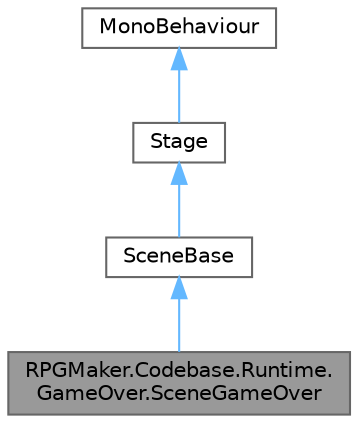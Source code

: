digraph "RPGMaker.Codebase.Runtime.GameOver.SceneGameOver"
{
 // LATEX_PDF_SIZE
  bgcolor="transparent";
  edge [fontname=Helvetica,fontsize=10,labelfontname=Helvetica,labelfontsize=10];
  node [fontname=Helvetica,fontsize=10,shape=box,height=0.2,width=0.4];
  Node1 [id="Node000001",label="RPGMaker.Codebase.Runtime.\lGameOver.SceneGameOver",height=0.2,width=0.4,color="gray40", fillcolor="grey60", style="filled", fontcolor="black",tooltip="シーン・ゲーム・オーバー"];
  Node2 -> Node1 [id="edge1_Node000001_Node000002",dir="back",color="steelblue1",style="solid",tooltip=" "];
  Node2 [id="Node000002",label="SceneBase",height=0.2,width=0.4,color="gray40", fillcolor="white", style="filled",URL="$d0/d41/class_r_p_g_maker_1_1_codebase_1_1_runtime_1_1_common_1_1_scene_base.html",tooltip="シーン・ベース"];
  Node3 -> Node2 [id="edge2_Node000002_Node000003",dir="back",color="steelblue1",style="solid",tooltip=" "];
  Node3 [id="Node000003",label="Stage",height=0.2,width=0.4,color="gray40", fillcolor="white", style="filled",URL="$d8/d4d/class_r_p_g_maker_1_1_codebase_1_1_runtime_1_1_common_1_1_stage.html",tooltip="ステージ"];
  Node4 -> Node3 [id="edge3_Node000003_Node000004",dir="back",color="steelblue1",style="solid",tooltip=" "];
  Node4 [id="Node000004",label="MonoBehaviour",height=0.2,width=0.4,color="gray40", fillcolor="white", style="filled",tooltip=" "];
}
